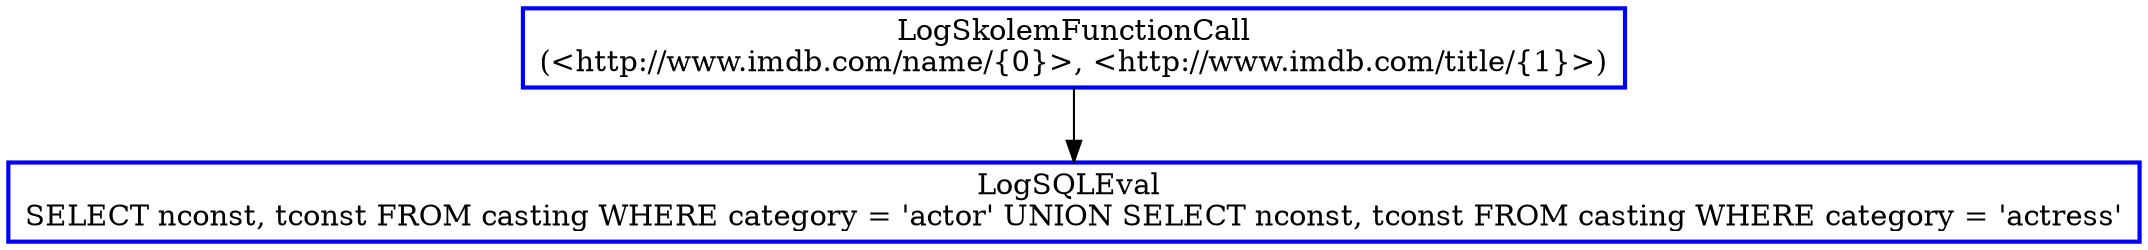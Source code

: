 digraph  g{
node [shape=rectangle, color=black, fontcolor=black, style=bold]
0 [label="LogSkolemFunctionCall
(<http://www.imdb.com/name/{0}>, <http://www.imdb.com/title/{1}>)" , color = blue] ; 
1 [label="LogSQLEval 
SELECT nconst, tconst FROM casting WHERE category = 'actor' UNION SELECT nconst, tconst FROM casting WHERE category = 'actress'", color = blue] ; 
0 -> 1 ; 
}

